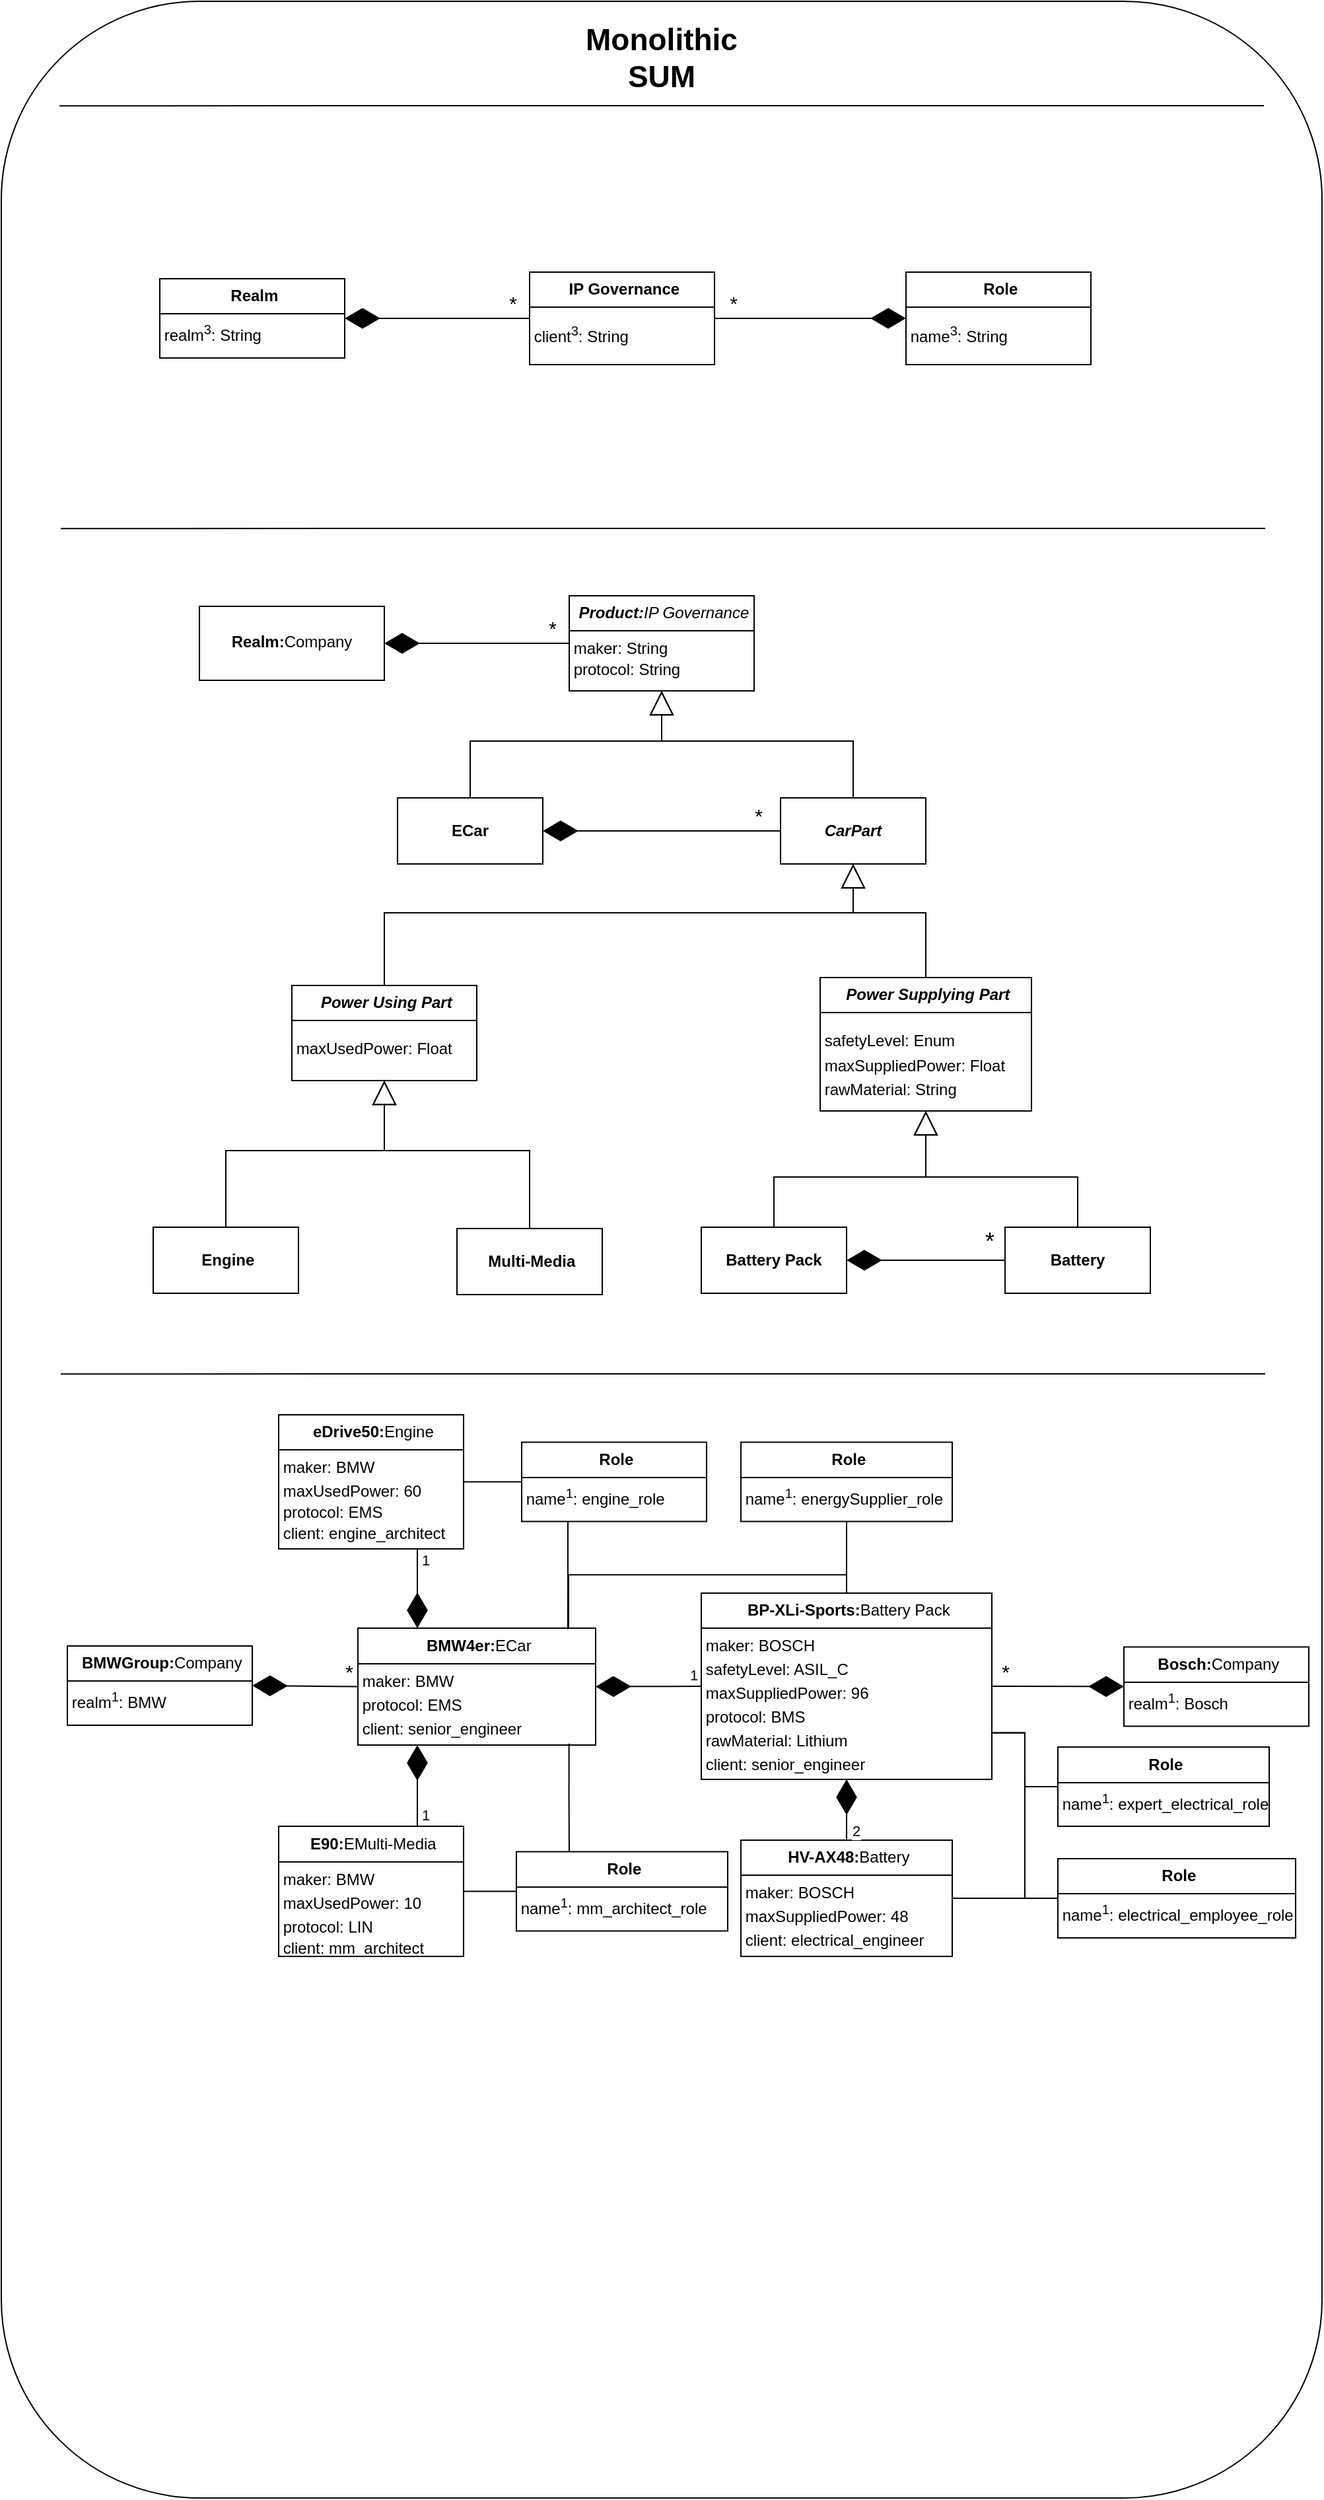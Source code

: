 <mxfile version="24.7.17">
  <diagram name="Page-1" id="zgbJtdMpGCTRFBwRbic5">
    <mxGraphModel dx="-4520" dy="-1443" grid="1" gridSize="10" guides="1" tooltips="1" connect="1" arrows="1" fold="1" page="1" pageScale="1" pageWidth="850" pageHeight="1100" math="0" shadow="0">
      <root>
        <mxCell id="0" />
        <mxCell id="1" parent="0" />
        <mxCell id="pK2yrHicKk5-gGtidhXw-1" value="" style="rounded=1;whiteSpace=wrap;html=1;arcSize=15;" vertex="1" parent="1">
          <mxGeometry x="6400" y="3280" width="1000" height="1890" as="geometry" />
        </mxCell>
        <mxCell id="pK2yrHicKk5-gGtidhXw-2" value="&lt;b&gt;&lt;i&gt;CarPart&lt;/i&gt;&lt;/b&gt;" style="html=1;whiteSpace=wrap;" vertex="1" parent="1">
          <mxGeometry x="6990" y="3883" width="110" height="50" as="geometry" />
        </mxCell>
        <mxCell id="pK2yrHicKk5-gGtidhXw-3" value="" style="endArrow=none;html=1;rounded=0;entryX=0.79;entryY=0.846;entryDx=0;entryDy=0;entryPerimeter=0;exitX=0.04;exitY=0.846;exitDx=0;exitDy=0;exitPerimeter=0;" edge="1" parent="1">
          <mxGeometry width="50" height="50" relative="1" as="geometry">
            <mxPoint x="6444" y="3359.08" as="sourcePoint" />
            <mxPoint x="7356" y="3359" as="targetPoint" />
          </mxGeometry>
        </mxCell>
        <mxCell id="pK2yrHicKk5-gGtidhXw-4" value="&lt;b&gt;ECar&lt;/b&gt;" style="html=1;whiteSpace=wrap;" vertex="1" parent="1">
          <mxGeometry x="6700" y="3883" width="110" height="50" as="geometry" />
        </mxCell>
        <mxCell id="pK2yrHicKk5-gGtidhXw-5" value="&lt;p style=&quot;margin:0px;margin-top:4px;text-align:center;&quot;&gt;&lt;/p&gt;&lt;div style=&quot;height:2px;&quot;&gt;&lt;/div&gt;&lt;div style=&quot;text-align: center;&quot;&gt;&lt;span style=&quot;background-color: initial;&quot;&gt;&lt;b&gt;&amp;nbsp;&lt;/b&gt;&lt;i style=&quot;&quot;&gt;&lt;b&gt;Product:&lt;/b&gt;IP Governance&lt;/i&gt;&lt;/span&gt;&lt;/div&gt;&lt;hr size=&quot;1&quot; style=&quot;border-style:solid;&quot;&gt;&lt;div style=&quot;height:2px;&quot;&gt;&lt;div style=&quot;height: 2px;&quot;&gt;&amp;nbsp;maker: String&lt;/div&gt;&lt;div style=&quot;height: 2px;&quot;&gt;&lt;br&gt;&lt;/div&gt;&lt;div style=&quot;height: 2px;&quot;&gt;&lt;br&gt;&lt;/div&gt;&lt;div style=&quot;height: 2px;&quot;&gt;&lt;br&gt;&lt;/div&gt;&lt;div style=&quot;height: 2px;&quot;&gt;&lt;br&gt;&lt;/div&gt;&lt;div style=&quot;height: 2px;&quot;&gt;&amp;nbsp;&lt;/div&gt;&lt;div style=&quot;height: 2px;&quot;&gt;&lt;br&gt;&lt;/div&gt;&lt;div style=&quot;height: 2px;&quot;&gt;&lt;br&gt;&lt;/div&gt;&lt;div style=&quot;height: 2px;&quot;&gt;&amp;nbsp;protocol: String&lt;br&gt;&lt;/div&gt;&lt;div style=&quot;height: 2px;&quot;&gt;&lt;br&gt;&lt;/div&gt;&lt;div style=&quot;height: 2px;&quot;&gt;&lt;br&gt;&lt;/div&gt;&lt;div style=&quot;height: 2px;&quot;&gt;&lt;br&gt;&lt;/div&gt;&lt;div style=&quot;height: 2px;&quot;&gt;&lt;br&gt;&lt;/div&gt;&lt;div style=&quot;height: 2px;&quot;&gt;&lt;br&gt;&lt;/div&gt;&lt;div style=&quot;height: 2px;&quot;&gt;&lt;br&gt;&lt;/div&gt;&lt;div style=&quot;height: 2px;&quot;&gt;&lt;br&gt;&lt;/div&gt;&lt;/div&gt;" style="verticalAlign=top;align=left;overflow=fill;html=1;whiteSpace=wrap;" vertex="1" parent="1">
          <mxGeometry x="6830" y="3730" width="140" height="72" as="geometry" />
        </mxCell>
        <mxCell id="pK2yrHicKk5-gGtidhXw-6" value="" style="endArrow=block;endSize=16;endFill=0;html=1;rounded=0;entryX=0.5;entryY=1;entryDx=0;entryDy=0;exitX=0.5;exitY=0;exitDx=0;exitDy=0;" edge="1" parent="1" source="pK2yrHicKk5-gGtidhXw-4" target="pK2yrHicKk5-gGtidhXw-5">
          <mxGeometry width="160" relative="1" as="geometry">
            <mxPoint x="6700" y="3934.17" as="sourcePoint" />
            <mxPoint x="6860" y="3934.17" as="targetPoint" />
            <Array as="points">
              <mxPoint x="6755" y="3840" />
              <mxPoint x="6900" y="3840" />
            </Array>
          </mxGeometry>
        </mxCell>
        <mxCell id="pK2yrHicKk5-gGtidhXw-7" value="" style="endArrow=block;endSize=16;endFill=0;html=1;rounded=0;exitX=0.5;exitY=0;exitDx=0;exitDy=0;entryX=0.5;entryY=1;entryDx=0;entryDy=0;" edge="1" parent="1" source="pK2yrHicKk5-gGtidhXw-2" target="pK2yrHicKk5-gGtidhXw-5">
          <mxGeometry width="160" relative="1" as="geometry">
            <mxPoint x="6880" y="4054" as="sourcePoint" />
            <mxPoint x="7080" y="3921.83" as="targetPoint" />
            <Array as="points">
              <mxPoint x="7045" y="3840" />
              <mxPoint x="6900" y="3840" />
            </Array>
          </mxGeometry>
        </mxCell>
        <mxCell id="pK2yrHicKk5-gGtidhXw-8" value="&lt;p style=&quot;margin:0px;margin-top:4px;text-align:center;&quot;&gt;&lt;/p&gt;&lt;div style=&quot;height:2px;&quot;&gt;&lt;/div&gt;&lt;span style=&quot;font-weight: 700;&quot;&gt;&lt;div style=&quot;text-align: center;&quot;&gt;&lt;span style=&quot;background-color: initial;&quot;&gt;&lt;i&gt;&amp;nbsp;Power Using Part&lt;/i&gt;&lt;/span&gt;&lt;/div&gt;&lt;/span&gt;&lt;hr size=&quot;1&quot; style=&quot;border-style:solid;&quot;&gt;&lt;div style=&quot;height:2px;&quot;&gt;&lt;div style=&quot;height: 2px;&quot;&gt;&lt;br&gt;&lt;/div&gt;&lt;div style=&quot;height: 2px;&quot;&gt;&lt;br&gt;&lt;/div&gt;&lt;div style=&quot;height: 2px;&quot;&gt;&lt;br&gt;&lt;/div&gt;&lt;div style=&quot;height: 2px;&quot;&gt;&lt;br&gt;&lt;/div&gt;&lt;div style=&quot;height: 2px;&quot;&gt;&lt;div style=&quot;height: 2px;&quot;&gt;&lt;span style=&quot;background-color: initial;&quot;&gt;&amp;nbsp;maxUsedPower: Float&lt;/span&gt;&lt;/div&gt;&lt;/div&gt;&lt;/div&gt;" style="verticalAlign=top;align=left;overflow=fill;html=1;whiteSpace=wrap;" vertex="1" parent="1">
          <mxGeometry x="6620" y="4025" width="140" height="72" as="geometry" />
        </mxCell>
        <mxCell id="pK2yrHicKk5-gGtidhXw-9" value="&lt;p style=&quot;margin:0px;margin-top:4px;text-align:center;&quot;&gt;&lt;/p&gt;&lt;div style=&quot;height:2px;&quot;&gt;&lt;/div&gt;&lt;span style=&quot;font-weight: 700;&quot;&gt;&lt;div style=&quot;text-align: center;&quot;&gt;&lt;span style=&quot;background-color: initial;&quot;&gt;&lt;i&gt;&amp;nbsp;Power Supplying Part&lt;/i&gt;&lt;/span&gt;&lt;/div&gt;&lt;/span&gt;&lt;hr size=&quot;1&quot; style=&quot;border-style:solid;&quot;&gt;&lt;div style=&quot;height:2px;&quot;&gt;&lt;div style=&quot;height: 2px;&quot;&gt;&lt;br&gt;&lt;/div&gt;&lt;div style=&quot;height: 2px;&quot;&gt;&lt;br&gt;&lt;/div&gt;&lt;div style=&quot;height: 2px;&quot;&gt;&lt;div style=&quot;height: 2px;&quot;&gt;&amp;nbsp;&lt;/div&gt;&lt;div style=&quot;height: 2px;&quot;&gt;&lt;br&gt;&lt;/div&gt;&amp;nbsp;safetyLevel: Enum&lt;div style=&quot;height: 2px;&quot;&gt;&lt;div style=&quot;height: 2px;&quot;&gt;&lt;div style=&quot;height: 2px;&quot;&gt;&amp;nbsp;&lt;/div&gt;&lt;div style=&quot;height: 2px;&quot;&gt;&lt;br&gt;&lt;/div&gt;&amp;nbsp;maxSuppliedPower: Float&lt;/div&gt;&lt;div style=&quot;height: 2px;&quot;&gt;&lt;br&gt;&lt;/div&gt;&lt;div style=&quot;height: 2px;&quot;&gt;&lt;br&gt;&lt;/div&gt;&lt;div style=&quot;height: 2px;&quot;&gt;&lt;br&gt;&lt;/div&gt;&lt;div style=&quot;height: 2px;&quot;&gt;&lt;br&gt;&lt;/div&gt;&lt;div style=&quot;height: 2px;&quot;&gt;&lt;br&gt;&lt;/div&gt;&lt;div style=&quot;height: 2px;&quot;&gt;&lt;br&gt;&lt;/div&gt;&lt;div style=&quot;height: 2px;&quot;&gt;&lt;br&gt;&lt;/div&gt;&lt;div style=&quot;height: 2px;&quot;&gt;&lt;br&gt;&lt;/div&gt;&lt;div style=&quot;height: 2px;&quot;&gt;&lt;br&gt;&lt;/div&gt;&lt;div style=&quot;height: 2px;&quot;&gt;&lt;br&gt;&lt;/div&gt;&lt;div style=&quot;height: 2px;&quot;&gt;&amp;nbsp;rawMaterial: String&lt;/div&gt;&lt;/div&gt;&lt;/div&gt;&lt;/div&gt;" style="verticalAlign=top;align=left;overflow=fill;html=1;whiteSpace=wrap;" vertex="1" parent="1">
          <mxGeometry x="7020" y="4019" width="160" height="101" as="geometry" />
        </mxCell>
        <mxCell id="pK2yrHicKk5-gGtidhXw-10" value="" style="endArrow=block;endSize=16;endFill=0;html=1;rounded=0;entryX=0.5;entryY=1;entryDx=0;entryDy=0;exitX=0.5;exitY=0;exitDx=0;exitDy=0;" edge="1" parent="1" source="pK2yrHicKk5-gGtidhXw-8" target="pK2yrHicKk5-gGtidhXw-2">
          <mxGeometry width="160" relative="1" as="geometry">
            <mxPoint x="6450" y="3920" as="sourcePoint" />
            <mxPoint x="6610" y="3920" as="targetPoint" />
            <Array as="points">
              <mxPoint x="6690" y="3970" />
              <mxPoint x="7045" y="3970" />
            </Array>
          </mxGeometry>
        </mxCell>
        <mxCell id="pK2yrHicKk5-gGtidhXw-11" value="" style="endArrow=block;endSize=16;endFill=0;html=1;rounded=0;entryX=0.5;entryY=1;entryDx=0;entryDy=0;exitX=0.5;exitY=0;exitDx=0;exitDy=0;" edge="1" parent="1" source="pK2yrHicKk5-gGtidhXw-9" target="pK2yrHicKk5-gGtidhXw-2">
          <mxGeometry width="160" relative="1" as="geometry">
            <mxPoint x="6450" y="3920" as="sourcePoint" />
            <mxPoint x="6610" y="3920" as="targetPoint" />
            <Array as="points">
              <mxPoint x="7100" y="3970" />
              <mxPoint x="7045" y="3970" />
            </Array>
          </mxGeometry>
        </mxCell>
        <mxCell id="pK2yrHicKk5-gGtidhXw-12" value="" style="endArrow=diamondThin;endFill=1;endSize=24;html=1;rounded=0;entryX=1;entryY=0.5;entryDx=0;entryDy=0;exitX=0;exitY=0.5;exitDx=0;exitDy=0;" edge="1" parent="1" source="pK2yrHicKk5-gGtidhXw-2" target="pK2yrHicKk5-gGtidhXw-4">
          <mxGeometry width="160" relative="1" as="geometry">
            <mxPoint x="6450" y="3920" as="sourcePoint" />
            <mxPoint x="6610" y="3920" as="targetPoint" />
          </mxGeometry>
        </mxCell>
        <mxCell id="pK2yrHicKk5-gGtidhXw-13" value="&lt;font style=&quot;font-size: 15px;&quot;&gt;*&lt;/font&gt;" style="edgeLabel;html=1;align=center;verticalAlign=middle;resizable=0;points=[];" connectable="0" vertex="1" parent="pK2yrHicKk5-gGtidhXw-12">
          <mxGeometry x="-0.807" relative="1" as="geometry">
            <mxPoint y="-12" as="offset" />
          </mxGeometry>
        </mxCell>
        <mxCell id="pK2yrHicKk5-gGtidhXw-14" value="" style="endArrow=diamondThin;endFill=1;endSize=24;html=1;rounded=0;entryX=1;entryY=0.5;entryDx=0;entryDy=0;exitX=0;exitY=0.5;exitDx=0;exitDy=0;" edge="1" parent="1" source="pK2yrHicKk5-gGtidhXw-21" target="pK2yrHicKk5-gGtidhXw-22">
          <mxGeometry width="160" relative="1" as="geometry">
            <mxPoint x="7230" y="4234" as="sourcePoint" />
            <mxPoint x="7130" y="4234" as="targetPoint" />
          </mxGeometry>
        </mxCell>
        <mxCell id="pK2yrHicKk5-gGtidhXw-15" value="*" style="edgeLabel;html=1;align=center;verticalAlign=middle;resizable=0;points=[];fontSize=18;" connectable="0" vertex="1" parent="pK2yrHicKk5-gGtidhXw-14">
          <mxGeometry x="-0.795" y="1" relative="1" as="geometry">
            <mxPoint y="-15" as="offset" />
          </mxGeometry>
        </mxCell>
        <mxCell id="pK2yrHicKk5-gGtidhXw-16" value="" style="endArrow=block;endSize=16;endFill=0;html=1;rounded=0;entryX=0.5;entryY=1;entryDx=0;entryDy=0;exitX=0.5;exitY=0;exitDx=0;exitDy=0;" edge="1" parent="1" source="pK2yrHicKk5-gGtidhXw-23" target="pK2yrHicKk5-gGtidhXw-8">
          <mxGeometry width="160" relative="1" as="geometry">
            <mxPoint x="6500" y="4198" as="sourcePoint" />
            <mxPoint x="6610" y="4090" as="targetPoint" />
            <Array as="points">
              <mxPoint x="6570" y="4150" />
              <mxPoint x="6690" y="4150" />
            </Array>
          </mxGeometry>
        </mxCell>
        <mxCell id="pK2yrHicKk5-gGtidhXw-17" value="" style="endArrow=block;endSize=16;endFill=0;html=1;rounded=0;entryX=0.5;entryY=1;entryDx=0;entryDy=0;exitX=0.5;exitY=0;exitDx=0;exitDy=0;" edge="1" parent="1" source="pK2yrHicKk5-gGtidhXw-24" target="pK2yrHicKk5-gGtidhXw-8">
          <mxGeometry width="160" relative="1" as="geometry">
            <mxPoint x="6860" y="4198" as="sourcePoint" />
            <mxPoint x="6610" y="4090" as="targetPoint" />
            <Array as="points">
              <mxPoint x="6800" y="4150" />
              <mxPoint x="6690" y="4150" />
            </Array>
          </mxGeometry>
        </mxCell>
        <mxCell id="pK2yrHicKk5-gGtidhXw-18" value="" style="endArrow=block;endSize=16;endFill=0;html=1;rounded=0;entryX=0.5;entryY=1;entryDx=0;entryDy=0;exitX=0.5;exitY=0;exitDx=0;exitDy=0;" edge="1" parent="1" source="pK2yrHicKk5-gGtidhXw-22" target="pK2yrHicKk5-gGtidhXw-9">
          <mxGeometry width="160" relative="1" as="geometry">
            <mxPoint x="7060" y="4198" as="sourcePoint" />
            <mxPoint x="6610" y="4090" as="targetPoint" />
            <Array as="points">
              <mxPoint x="6985" y="4170" />
              <mxPoint x="7100" y="4170" />
            </Array>
          </mxGeometry>
        </mxCell>
        <mxCell id="pK2yrHicKk5-gGtidhXw-19" value="" style="endArrow=block;endSize=16;endFill=0;html=1;rounded=0;entryX=0.5;entryY=1;entryDx=0;entryDy=0;exitX=0.5;exitY=0;exitDx=0;exitDy=0;" edge="1" parent="1" source="pK2yrHicKk5-gGtidhXw-21" target="pK2yrHicKk5-gGtidhXw-9">
          <mxGeometry width="160" relative="1" as="geometry">
            <mxPoint x="7300" y="4198" as="sourcePoint" />
            <mxPoint x="6610" y="4090" as="targetPoint" />
            <Array as="points">
              <mxPoint x="7215" y="4170" />
              <mxPoint x="7100" y="4170" />
            </Array>
          </mxGeometry>
        </mxCell>
        <mxCell id="pK2yrHicKk5-gGtidhXw-20" value="" style="endArrow=none;html=1;rounded=0;entryX=0.79;entryY=0.846;entryDx=0;entryDy=0;entryPerimeter=0;exitX=0.04;exitY=0.846;exitDx=0;exitDy=0;exitPerimeter=0;" edge="1" parent="1">
          <mxGeometry width="50" height="50" relative="1" as="geometry">
            <mxPoint x="6445" y="4319.08" as="sourcePoint" />
            <mxPoint x="7357" y="4319" as="targetPoint" />
          </mxGeometry>
        </mxCell>
        <mxCell id="pK2yrHicKk5-gGtidhXw-21" value="&lt;span style=&quot;font-weight: 700; background-color: initial;&quot;&gt;Battery&lt;/span&gt;" style="html=1;whiteSpace=wrap;" vertex="1" parent="1">
          <mxGeometry x="7160" y="4208" width="110" height="50" as="geometry" />
        </mxCell>
        <mxCell id="pK2yrHicKk5-gGtidhXw-22" value="&lt;span style=&quot;font-weight: 700; background-color: initial;&quot;&gt;Battery Pack&lt;/span&gt;" style="html=1;whiteSpace=wrap;" vertex="1" parent="1">
          <mxGeometry x="6930" y="4208" width="110" height="50" as="geometry" />
        </mxCell>
        <mxCell id="pK2yrHicKk5-gGtidhXw-23" value="&lt;span style=&quot;font-weight: 700; background-color: initial;&quot;&gt;&amp;nbsp;Engine&lt;/span&gt;" style="html=1;whiteSpace=wrap;" vertex="1" parent="1">
          <mxGeometry x="6515" y="4208" width="110" height="50" as="geometry" />
        </mxCell>
        <mxCell id="pK2yrHicKk5-gGtidhXw-24" value="&lt;span style=&quot;font-weight: 700; background-color: initial;&quot;&gt;&amp;nbsp;Multi-Media&lt;/span&gt;" style="html=1;whiteSpace=wrap;" vertex="1" parent="1">
          <mxGeometry x="6745" y="4209" width="110" height="50" as="geometry" />
        </mxCell>
        <mxCell id="pK2yrHicKk5-gGtidhXw-25" value="Monolithic SUM" style="text;html=1;align=center;verticalAlign=middle;whiteSpace=wrap;rounded=0;fontStyle=1;fontSize=23;" vertex="1" parent="1">
          <mxGeometry x="6835" y="3300" width="130" height="46" as="geometry" />
        </mxCell>
        <mxCell id="pK2yrHicKk5-gGtidhXw-26" value="&lt;p style=&quot;margin:0px;margin-top:4px;text-align:center;&quot;&gt;&lt;/p&gt;&lt;div style=&quot;height:2px;&quot;&gt;&lt;/div&gt;&lt;div style=&quot;text-align: center;&quot;&gt;&lt;span style=&quot;font-weight: 700; background-color: initial;&quot;&gt;&amp;nbsp;BMW4er&lt;/span&gt;&lt;span style=&quot;background-color: initial;&quot;&gt;&lt;b&gt;:&lt;/b&gt;ECar&lt;/span&gt;&lt;/div&gt;&lt;hr size=&quot;1&quot; style=&quot;border-style:solid;&quot;&gt;&lt;div style=&quot;height:2px;&quot;&gt;&lt;div style=&quot;height: 2px;&quot;&gt;&amp;nbsp;maker: BMW&lt;/div&gt;&lt;div style=&quot;height: 2px;&quot;&gt;&lt;br&gt;&lt;/div&gt;&lt;div style=&quot;height: 2px;&quot;&gt;&lt;br&gt;&lt;/div&gt;&lt;div style=&quot;height: 2px;&quot;&gt;&lt;br&gt;&lt;/div&gt;&lt;div style=&quot;height: 2px;&quot;&gt;&lt;br&gt;&lt;/div&gt;&lt;div style=&quot;height: 2px;&quot;&gt;&lt;br&gt;&lt;/div&gt;&lt;div style=&quot;height: 2px;&quot;&gt;&lt;br&gt;&lt;/div&gt;&lt;div style=&quot;height: 2px;&quot;&gt;&lt;br&gt;&lt;/div&gt;&lt;div style=&quot;height: 2px;&quot;&gt;&lt;br&gt;&lt;/div&gt;&lt;div style=&quot;height: 2px;&quot;&gt;&amp;nbsp;protocol: EMS&lt;br&gt;&lt;/div&gt;&lt;div style=&quot;height: 2px;&quot;&gt;&lt;br&gt;&lt;/div&gt;&lt;div style=&quot;height: 2px;&quot;&gt;&lt;br&gt;&lt;/div&gt;&lt;div style=&quot;height: 2px;&quot;&gt;&lt;br&gt;&lt;/div&gt;&lt;div style=&quot;height: 2px;&quot;&gt;&lt;br&gt;&lt;/div&gt;&lt;div style=&quot;height: 2px;&quot;&gt;&lt;br&gt;&lt;/div&gt;&lt;div style=&quot;height: 2px;&quot;&gt;&lt;br&gt;&lt;/div&gt;&lt;div style=&quot;height: 2px;&quot;&gt;&lt;br&gt;&lt;/div&gt;&lt;div style=&quot;height: 2px;&quot;&gt;&lt;br&gt;&lt;/div&gt;&lt;div style=&quot;height: 2px;&quot;&gt;&amp;nbsp;client: senior_engineer&lt;br&gt;&lt;/div&gt;&lt;div style=&quot;height: 2px;&quot;&gt;&lt;br&gt;&lt;/div&gt;&lt;div style=&quot;height: 2px;&quot;&gt;&lt;br&gt;&lt;/div&gt;&lt;div style=&quot;height: 2px;&quot;&gt;&lt;br&gt;&lt;/div&gt;&lt;div style=&quot;height: 2px;&quot;&gt;&lt;br&gt;&lt;/div&gt;&lt;div style=&quot;height: 2px;&quot;&gt;&amp;nbsp;&lt;/div&gt;&lt;/div&gt;" style="verticalAlign=top;align=left;overflow=fill;html=1;whiteSpace=wrap;" vertex="1" parent="1">
          <mxGeometry x="6670" y="4511.5" width="180" height="88.5" as="geometry" />
        </mxCell>
        <mxCell id="pK2yrHicKk5-gGtidhXw-27" value="&lt;p style=&quot;margin:0px;margin-top:4px;text-align:center;&quot;&gt;&lt;/p&gt;&lt;div style=&quot;height:2px;&quot;&gt;&lt;/div&gt;&lt;div style=&quot;text-align: center;&quot;&gt;&lt;span style=&quot;font-weight: 700; background-color: initial;&quot;&gt;&amp;nbsp;&lt;/span&gt;&lt;span style=&quot;background-color: initial; text-align: left;&quot;&gt;&lt;b&gt;eDrive50&lt;/b&gt;&lt;/span&gt;&lt;span style=&quot;background-color: initial;&quot;&gt;&lt;b&gt;:&lt;/b&gt;Engine&lt;/span&gt;&lt;/div&gt;&lt;hr size=&quot;1&quot; style=&quot;border-style:solid;&quot;&gt;&lt;div style=&quot;height:2px;&quot;&gt;&lt;div style=&quot;height: 2px;&quot;&gt;&amp;nbsp;&lt;span style=&quot;background-color: initial;&quot;&gt;maker: BMW&lt;/span&gt;&lt;/div&gt;&lt;div style=&quot;height: 2px;&quot;&gt;&lt;br&gt;&lt;/div&gt;&lt;div style=&quot;height: 2px;&quot;&gt;&lt;br&gt;&lt;/div&gt;&lt;div style=&quot;height: 2px;&quot;&gt;&lt;br&gt;&lt;/div&gt;&lt;div style=&quot;height: 2px;&quot;&gt;&lt;br&gt;&lt;/div&gt;&lt;div style=&quot;height: 2px;&quot;&gt;&lt;br&gt;&lt;/div&gt;&lt;div style=&quot;height: 2px;&quot;&gt;&lt;br&gt;&lt;/div&gt;&lt;div style=&quot;height: 2px;&quot;&gt;&lt;br&gt;&lt;/div&gt;&lt;div style=&quot;height: 2px;&quot;&gt;&lt;br&gt;&lt;/div&gt;&lt;div style=&quot;height: 2px;&quot;&gt;&lt;div style=&quot;height: 2px;&quot;&gt;&lt;span style=&quot;background-color: initial;&quot;&gt;&amp;nbsp;maxUsedPower: 60&lt;/span&gt;&lt;/div&gt;&lt;div style=&quot;height: 2px;&quot;&gt;&lt;span style=&quot;background-color: initial;&quot;&gt;&lt;br&gt;&lt;/span&gt;&lt;/div&gt;&lt;div style=&quot;height: 2px;&quot;&gt;&lt;span style=&quot;background-color: initial;&quot;&gt;&lt;br&gt;&lt;/span&gt;&lt;/div&gt;&lt;div style=&quot;height: 2px;&quot;&gt;&lt;span style=&quot;background-color: initial;&quot;&gt;&lt;br&gt;&lt;/span&gt;&lt;/div&gt;&lt;div style=&quot;height: 2px;&quot;&gt;&lt;span style=&quot;background-color: initial;&quot;&gt;&lt;br&gt;&lt;/span&gt;&lt;/div&gt;&lt;div style=&quot;height: 2px;&quot;&gt;&lt;span style=&quot;background-color: initial;&quot;&gt;&lt;br&gt;&lt;/span&gt;&lt;/div&gt;&lt;div style=&quot;height: 2px;&quot;&gt;&lt;span style=&quot;background-color: initial;&quot;&gt;&lt;br&gt;&lt;/span&gt;&lt;/div&gt;&lt;div style=&quot;height: 2px;&quot;&gt;&lt;span style=&quot;background-color: initial;&quot;&gt;&lt;br&gt;&lt;/span&gt;&lt;/div&gt;&lt;div style=&quot;height: 2px;&quot;&gt;&lt;span style=&quot;background-color: initial;&quot;&gt;&amp;nbsp;protocol:&amp;nbsp;&lt;/span&gt;&lt;span style=&quot;background-color: initial;&quot;&gt;EMS&lt;/span&gt;&lt;/div&gt;&lt;div style=&quot;height: 2px;&quot;&gt;&lt;span style=&quot;background-color: initial;&quot;&gt;&lt;br&gt;&lt;/span&gt;&lt;/div&gt;&lt;div style=&quot;height: 2px;&quot;&gt;&lt;span style=&quot;background-color: initial;&quot;&gt;&lt;br&gt;&lt;/span&gt;&lt;/div&gt;&lt;div style=&quot;height: 2px;&quot;&gt;&lt;br&gt;&lt;/div&gt;&lt;div style=&quot;height: 2px;&quot;&gt;&lt;br&gt;&lt;/div&gt;&lt;div style=&quot;height: 2px;&quot;&gt;&lt;br&gt;&lt;/div&gt;&lt;div style=&quot;height: 2px;&quot;&gt;&lt;br&gt;&lt;/div&gt;&lt;div style=&quot;height: 2px;&quot;&gt;&lt;br&gt;&lt;/div&gt;&lt;div style=&quot;height: 2px;&quot;&gt;&amp;nbsp;client: engine_architect&lt;br&gt;&lt;/div&gt;&lt;/div&gt;&lt;/div&gt;" style="verticalAlign=top;align=left;overflow=fill;html=1;whiteSpace=wrap;" vertex="1" parent="1">
          <mxGeometry x="6610" y="4350" width="140" height="101.5" as="geometry" />
        </mxCell>
        <mxCell id="pK2yrHicKk5-gGtidhXw-28" value="&lt;p style=&quot;margin:0px;margin-top:4px;text-align:center;&quot;&gt;&lt;/p&gt;&lt;div style=&quot;height:2px;&quot;&gt;&lt;/div&gt;&lt;div style=&quot;text-align: center;&quot;&gt;&lt;span style=&quot;font-weight: 700; background-color: initial;&quot;&gt;&amp;nbsp;&lt;/span&gt;&lt;span style=&quot;font-weight: 700;&quot;&gt;E90&lt;/span&gt;&lt;span style=&quot;background-color: initial;&quot;&gt;&lt;b&gt;:&lt;/b&gt;EMulti-Media&lt;/span&gt;&lt;/div&gt;&lt;hr size=&quot;1&quot; style=&quot;border-style:solid;&quot;&gt;&lt;div style=&quot;height:2px;&quot;&gt;&lt;div style=&quot;height: 2px;&quot;&gt;&amp;nbsp;&lt;span style=&quot;background-color: initial;&quot;&gt;maker: BMW&lt;/span&gt;&lt;/div&gt;&lt;div style=&quot;height: 2px;&quot;&gt;&lt;br&gt;&lt;/div&gt;&lt;div style=&quot;height: 2px;&quot;&gt;&lt;br&gt;&lt;/div&gt;&lt;div style=&quot;height: 2px;&quot;&gt;&lt;br&gt;&lt;/div&gt;&lt;div style=&quot;height: 2px;&quot;&gt;&lt;br&gt;&lt;/div&gt;&lt;div style=&quot;height: 2px;&quot;&gt;&lt;br&gt;&lt;/div&gt;&lt;div style=&quot;height: 2px;&quot;&gt;&lt;br&gt;&lt;/div&gt;&lt;div style=&quot;height: 2px;&quot;&gt;&lt;br&gt;&lt;/div&gt;&lt;div style=&quot;height: 2px;&quot;&gt;&lt;br&gt;&lt;/div&gt;&lt;div style=&quot;height: 2px;&quot;&gt;&lt;div style=&quot;height: 2px;&quot;&gt;&lt;span style=&quot;background-color: initial;&quot;&gt;&amp;nbsp;maxUsedPower: 10&lt;/span&gt;&lt;/div&gt;&lt;div style=&quot;height: 2px;&quot;&gt;&lt;span style=&quot;background-color: initial;&quot;&gt;&lt;br&gt;&lt;/span&gt;&lt;/div&gt;&lt;div style=&quot;height: 2px;&quot;&gt;&lt;span style=&quot;background-color: initial;&quot;&gt;&lt;br&gt;&lt;/span&gt;&lt;/div&gt;&lt;div style=&quot;height: 2px;&quot;&gt;&lt;span style=&quot;background-color: initial;&quot;&gt;&lt;br&gt;&lt;/span&gt;&lt;/div&gt;&lt;div style=&quot;height: 2px;&quot;&gt;&lt;span style=&quot;background-color: initial;&quot;&gt;&lt;br&gt;&lt;/span&gt;&lt;/div&gt;&lt;div style=&quot;height: 2px;&quot;&gt;&lt;span style=&quot;background-color: initial;&quot;&gt;&lt;br&gt;&lt;/span&gt;&lt;/div&gt;&lt;div style=&quot;height: 2px;&quot;&gt;&lt;span style=&quot;background-color: initial;&quot;&gt;&lt;br&gt;&lt;/span&gt;&lt;/div&gt;&lt;div style=&quot;height: 2px;&quot;&gt;&lt;span style=&quot;background-color: initial;&quot;&gt;&lt;br&gt;&lt;/span&gt;&lt;/div&gt;&lt;div style=&quot;height: 2px;&quot;&gt;&lt;span style=&quot;background-color: initial;&quot;&gt;&lt;br&gt;&lt;/span&gt;&lt;/div&gt;&lt;div style=&quot;height: 2px;&quot;&gt;&lt;span style=&quot;background-color: initial;&quot;&gt;&amp;nbsp;protocol:&amp;nbsp;&lt;/span&gt;&lt;span style=&quot;background-color: initial;&quot;&gt;LIN&lt;/span&gt;&lt;br&gt;&lt;/div&gt;&lt;div style=&quot;height: 2px;&quot;&gt;&lt;span style=&quot;background-color: initial;&quot;&gt;&lt;br&gt;&lt;/span&gt;&lt;/div&gt;&lt;div style=&quot;height: 2px;&quot;&gt;&lt;span style=&quot;background-color: initial;&quot;&gt;&lt;br&gt;&lt;/span&gt;&lt;/div&gt;&lt;div style=&quot;height: 2px;&quot;&gt;&lt;span style=&quot;background-color: initial;&quot;&gt;&lt;br&gt;&lt;/span&gt;&lt;/div&gt;&lt;div style=&quot;height: 2px;&quot;&gt;&lt;span style=&quot;background-color: initial;&quot;&gt;&lt;br&gt;&lt;/span&gt;&lt;/div&gt;&lt;div style=&quot;height: 2px;&quot;&gt;&lt;span style=&quot;background-color: initial;&quot;&gt;&lt;br&gt;&lt;/span&gt;&lt;/div&gt;&lt;div style=&quot;height: 2px;&quot;&gt;&lt;span style=&quot;background-color: initial;&quot;&gt;&lt;br&gt;&lt;/span&gt;&lt;/div&gt;&lt;div style=&quot;height: 2px;&quot;&gt;&lt;span style=&quot;background-color: initial;&quot;&gt;&lt;br&gt;&lt;/span&gt;&lt;/div&gt;&lt;div style=&quot;height: 2px;&quot;&gt;&amp;nbsp;client: mm_architect&lt;span style=&quot;background-color: initial;&quot;&gt;&lt;br&gt;&lt;/span&gt;&lt;/div&gt;&lt;/div&gt;&lt;/div&gt;" style="verticalAlign=top;align=left;overflow=fill;html=1;whiteSpace=wrap;" vertex="1" parent="1">
          <mxGeometry x="6610" y="4661.5" width="140" height="98.5" as="geometry" />
        </mxCell>
        <mxCell id="pK2yrHicKk5-gGtidhXw-29" value="" style="endArrow=diamondThin;endFill=1;endSize=24;html=1;rounded=0;entryX=0.25;entryY=0;entryDx=0;entryDy=0;exitX=0.75;exitY=1;exitDx=0;exitDy=0;" edge="1" parent="1" source="pK2yrHicKk5-gGtidhXw-27" target="pK2yrHicKk5-gGtidhXw-26">
          <mxGeometry width="160" relative="1" as="geometry">
            <mxPoint x="6590" y="4566.5" as="sourcePoint" />
            <mxPoint x="6700" y="4566.5" as="targetPoint" />
          </mxGeometry>
        </mxCell>
        <mxCell id="pK2yrHicKk5-gGtidhXw-30" value="1" style="edgeLabel;html=1;align=center;verticalAlign=middle;resizable=0;points=[];" connectable="0" vertex="1" parent="pK2yrHicKk5-gGtidhXw-29">
          <mxGeometry x="-0.733" y="1" relative="1" as="geometry">
            <mxPoint x="5" as="offset" />
          </mxGeometry>
        </mxCell>
        <mxCell id="pK2yrHicKk5-gGtidhXw-31" value="" style="endArrow=diamondThin;endFill=1;endSize=24;html=1;rounded=0;entryX=0.25;entryY=1;entryDx=0;entryDy=0;exitX=0.75;exitY=0;exitDx=0;exitDy=0;" edge="1" parent="1" source="pK2yrHicKk5-gGtidhXw-28" target="pK2yrHicKk5-gGtidhXw-26">
          <mxGeometry width="160" relative="1" as="geometry">
            <mxPoint x="6770" y="4440.5" as="sourcePoint" />
            <mxPoint x="6770" y="4530.5" as="targetPoint" />
          </mxGeometry>
        </mxCell>
        <mxCell id="pK2yrHicKk5-gGtidhXw-32" value="1" style="edgeLabel;html=1;align=center;verticalAlign=middle;resizable=0;points=[];" connectable="0" vertex="1" parent="pK2yrHicKk5-gGtidhXw-31">
          <mxGeometry x="-0.73" y="2" relative="1" as="geometry">
            <mxPoint x="8" as="offset" />
          </mxGeometry>
        </mxCell>
        <mxCell id="pK2yrHicKk5-gGtidhXw-33" value="" style="endArrow=diamondThin;endFill=1;endSize=24;html=1;rounded=0;entryX=1;entryY=0.5;entryDx=0;entryDy=0;exitX=0;exitY=0.5;exitDx=0;exitDy=0;" edge="1" parent="1" source="pK2yrHicKk5-gGtidhXw-37" target="pK2yrHicKk5-gGtidhXw-26">
          <mxGeometry width="160" relative="1" as="geometry">
            <mxPoint x="6885" y="4556.25" as="sourcePoint" />
            <mxPoint x="6700" y="4602.5" as="targetPoint" />
          </mxGeometry>
        </mxCell>
        <mxCell id="pK2yrHicKk5-gGtidhXw-34" value="1" style="edgeLabel;html=1;align=center;verticalAlign=middle;resizable=0;points=[];" connectable="0" vertex="1" parent="pK2yrHicKk5-gGtidhXw-33">
          <mxGeometry x="-0.845" y="-1" relative="1" as="geometry">
            <mxPoint y="-8" as="offset" />
          </mxGeometry>
        </mxCell>
        <mxCell id="pK2yrHicKk5-gGtidhXw-35" value="" style="edgeStyle=orthogonalEdgeStyle;rounded=0;orthogonalLoop=1;jettySize=auto;html=1;" edge="1" parent="1" source="pK2yrHicKk5-gGtidhXw-36" target="pK2yrHicKk5-gGtidhXw-37">
          <mxGeometry relative="1" as="geometry" />
        </mxCell>
        <mxCell id="pK2yrHicKk5-gGtidhXw-36" value="&lt;p style=&quot;margin:0px;margin-top:4px;text-align:center;&quot;&gt;&lt;/p&gt;&lt;div style=&quot;height:2px;&quot;&gt;&lt;/div&gt;&lt;div style=&quot;text-align: center;&quot;&gt;&lt;span style=&quot;font-weight: 700; background-color: initial;&quot;&gt;&amp;nbsp;&lt;/span&gt;&lt;span style=&quot;font-weight: 700;&quot;&gt;HV-AX48&lt;/span&gt;&lt;span style=&quot;background-color: initial;&quot;&gt;&lt;b&gt;:&lt;/b&gt;Battery&lt;/span&gt;&lt;/div&gt;&lt;hr size=&quot;1&quot; style=&quot;border-style:solid;&quot;&gt;&lt;div style=&quot;height:2px;&quot;&gt;&lt;div style=&quot;height: 2px;&quot;&gt;&amp;nbsp;&lt;span style=&quot;background-color: initial;&quot;&gt;maker: BOSCH&lt;/span&gt;&lt;/div&gt;&lt;div style=&quot;height: 2px;&quot;&gt;&lt;br&gt;&lt;/div&gt;&lt;div style=&quot;height: 2px;&quot;&gt;&lt;br&gt;&lt;/div&gt;&lt;div style=&quot;height: 2px;&quot;&gt;&lt;br&gt;&lt;/div&gt;&lt;div style=&quot;height: 2px;&quot;&gt;&lt;br&gt;&lt;/div&gt;&lt;div style=&quot;height: 2px;&quot;&gt;&lt;br&gt;&lt;/div&gt;&lt;div style=&quot;height: 2px;&quot;&gt;&lt;br&gt;&lt;/div&gt;&lt;div style=&quot;height: 2px;&quot;&gt;&lt;br&gt;&lt;/div&gt;&lt;div style=&quot;height: 2px;&quot;&gt;&lt;br&gt;&lt;/div&gt;&lt;div style=&quot;height: 2px;&quot;&gt;&lt;div style=&quot;height: 2px;&quot;&gt;&lt;span style=&quot;background-color: initial;&quot;&gt;&amp;nbsp;maxSuppliedPower: 48&lt;/span&gt;&lt;/div&gt;&lt;div style=&quot;height: 2px;&quot;&gt;&lt;span style=&quot;background-color: initial;&quot;&gt;&lt;br&gt;&lt;/span&gt;&lt;/div&gt;&lt;div style=&quot;height: 2px;&quot;&gt;&lt;span style=&quot;background-color: initial;&quot;&gt;&lt;br&gt;&lt;/span&gt;&lt;/div&gt;&lt;div style=&quot;height: 2px;&quot;&gt;&lt;span style=&quot;background-color: initial;&quot;&gt;&lt;br&gt;&lt;/span&gt;&lt;/div&gt;&lt;div style=&quot;height: 2px;&quot;&gt;&lt;span style=&quot;background-color: initial;&quot;&gt;&lt;br&gt;&lt;/span&gt;&lt;/div&gt;&lt;div style=&quot;height: 2px;&quot;&gt;&lt;span style=&quot;background-color: initial;&quot;&gt;&lt;br&gt;&lt;/span&gt;&lt;/div&gt;&lt;div style=&quot;height: 2px;&quot;&gt;&lt;span style=&quot;background-color: initial;&quot;&gt;&lt;br&gt;&lt;/span&gt;&lt;/div&gt;&lt;div style=&quot;height: 2px;&quot;&gt;&lt;span style=&quot;background-color: initial;&quot;&gt;&lt;br&gt;&lt;/span&gt;&lt;/div&gt;&lt;div style=&quot;height: 2px;&quot;&gt;&lt;span style=&quot;background-color: initial;&quot;&gt;&lt;br&gt;&lt;/span&gt;&lt;/div&gt;&lt;div style=&quot;height: 2px;&quot;&gt;&lt;div style=&quot;height: 2px;&quot;&gt;&amp;nbsp;client: electrical_engineer&lt;br&gt;&lt;/div&gt;&lt;div style=&quot;height: 2px;&quot;&gt;&lt;br&gt;&lt;/div&gt;&lt;/div&gt;&lt;/div&gt;&lt;/div&gt;" style="verticalAlign=top;align=left;overflow=fill;html=1;whiteSpace=wrap;" vertex="1" parent="1">
          <mxGeometry x="6960" y="4672" width="160" height="88" as="geometry" />
        </mxCell>
        <mxCell id="pK2yrHicKk5-gGtidhXw-37" value="&lt;p style=&quot;margin:0px;margin-top:4px;text-align:center;&quot;&gt;&lt;/p&gt;&lt;div style=&quot;height:2px;&quot;&gt;&lt;/div&gt;&lt;div style=&quot;text-align: center;&quot;&gt;&lt;span style=&quot;font-weight: 700; background-color: initial;&quot;&gt;&amp;nbsp;&lt;/span&gt;&lt;span style=&quot;font-weight: 700;&quot;&gt;BP-XLi-Sports&lt;/span&gt;&lt;span style=&quot;background-color: initial;&quot;&gt;&lt;b&gt;:&lt;/b&gt;Battery Pack&lt;/span&gt;&lt;/div&gt;&lt;hr size=&quot;1&quot; style=&quot;border-style:solid;&quot;&gt;&lt;div style=&quot;height:2px;&quot;&gt;&lt;div style=&quot;height: 2px;&quot;&gt;&amp;nbsp;maker: BOSCH&lt;/div&gt;&lt;div style=&quot;height: 2px;&quot;&gt;&lt;br&gt;&lt;/div&gt;&lt;div style=&quot;height: 2px;&quot;&gt;&lt;br&gt;&lt;/div&gt;&lt;div style=&quot;height: 2px;&quot;&gt;&lt;br&gt;&lt;/div&gt;&lt;div style=&quot;height: 2px;&quot;&gt;&lt;br&gt;&lt;/div&gt;&lt;div style=&quot;height: 2px;&quot;&gt;&lt;br&gt;&lt;/div&gt;&lt;div style=&quot;height: 2px;&quot;&gt;&lt;br&gt;&lt;/div&gt;&lt;div style=&quot;height: 2px;&quot;&gt;&lt;br&gt;&lt;/div&gt;&lt;div style=&quot;height: 2px;&quot;&gt;&lt;br&gt;&lt;/div&gt;&lt;div style=&quot;height: 2px;&quot;&gt;&amp;nbsp;safetyLevel: ASIL_C&lt;br&gt;&lt;/div&gt;&lt;div style=&quot;height: 2px;&quot;&gt;&lt;br&gt;&lt;/div&gt;&lt;div style=&quot;height: 2px;&quot;&gt;&lt;br&gt;&lt;/div&gt;&lt;div style=&quot;height: 2px;&quot;&gt;&lt;br&gt;&lt;/div&gt;&lt;div style=&quot;height: 2px;&quot;&gt;&lt;br&gt;&lt;/div&gt;&lt;div style=&quot;height: 2px;&quot;&gt;&lt;br&gt;&lt;/div&gt;&lt;div style=&quot;height: 2px;&quot;&gt;&lt;br&gt;&lt;/div&gt;&lt;div style=&quot;height: 2px;&quot;&gt;&lt;br&gt;&lt;/div&gt;&lt;div style=&quot;height: 2px;&quot;&gt;&lt;br&gt;&lt;/div&gt;&lt;div style=&quot;height: 2px;&quot;&gt;&amp;nbsp;maxSuppliedPower: 96&lt;br&gt;&lt;/div&gt;&lt;div style=&quot;height: 2px;&quot;&gt;&lt;br&gt;&lt;/div&gt;&lt;div style=&quot;height: 2px;&quot;&gt;&lt;br&gt;&lt;/div&gt;&lt;div style=&quot;height: 2px;&quot;&gt;&lt;br&gt;&lt;/div&gt;&lt;div style=&quot;height: 2px;&quot;&gt;&lt;br&gt;&lt;/div&gt;&lt;div style=&quot;height: 2px;&quot;&gt;&lt;br&gt;&lt;/div&gt;&lt;div style=&quot;height: 2px;&quot;&gt;&lt;br&gt;&lt;/div&gt;&lt;div style=&quot;height: 2px;&quot;&gt;&lt;br&gt;&lt;/div&gt;&lt;div style=&quot;height: 2px;&quot;&gt;&lt;br&gt;&lt;/div&gt;&lt;div style=&quot;height: 2px;&quot;&gt;&lt;span style=&quot;background-color: initial;&quot;&gt;&amp;nbsp;protocol:&amp;nbsp;&lt;/span&gt;&lt;span style=&quot;background-color: initial;&quot;&gt;BMS&lt;/span&gt;&lt;br&gt;&lt;/div&gt;&lt;div style=&quot;height: 2px;&quot;&gt;&lt;span style=&quot;background-color: initial;&quot;&gt;&lt;br&gt;&lt;/span&gt;&lt;/div&gt;&lt;div style=&quot;height: 2px;&quot;&gt;&lt;span style=&quot;background-color: initial;&quot;&gt;&lt;br&gt;&lt;/span&gt;&lt;/div&gt;&lt;div style=&quot;height: 2px;&quot;&gt;&lt;span style=&quot;background-color: initial;&quot;&gt;&lt;br&gt;&lt;/span&gt;&lt;/div&gt;&lt;div style=&quot;height: 2px;&quot;&gt;&lt;span style=&quot;background-color: initial;&quot;&gt;&lt;br&gt;&lt;/span&gt;&lt;/div&gt;&lt;div style=&quot;height: 2px;&quot;&gt;&lt;span style=&quot;background-color: initial;&quot;&gt;&lt;br&gt;&lt;/span&gt;&lt;/div&gt;&lt;div style=&quot;height: 2px;&quot;&gt;&lt;span style=&quot;background-color: initial;&quot;&gt;&lt;br&gt;&lt;/span&gt;&lt;/div&gt;&lt;div style=&quot;height: 2px;&quot;&gt;&lt;span style=&quot;background-color: initial;&quot;&gt;&lt;br&gt;&lt;/span&gt;&lt;/div&gt;&lt;div style=&quot;height: 2px;&quot;&gt;&lt;span style=&quot;background-color: initial;&quot;&gt;&lt;br&gt;&lt;/span&gt;&lt;/div&gt;&lt;div style=&quot;height: 2px;&quot;&gt;&amp;nbsp;&lt;span style=&quot;background-color: initial;&quot;&gt;rawMaterial:&amp;nbsp;&lt;/span&gt;&lt;span style=&quot;background-color: initial;&quot;&gt;Lithium&lt;/span&gt;&lt;/div&gt;&lt;div style=&quot;height: 2px;&quot;&gt;&lt;span style=&quot;background-color: initial;&quot;&gt;&lt;br&gt;&lt;/span&gt;&lt;/div&gt;&lt;div style=&quot;height: 2px;&quot;&gt;&lt;span style=&quot;background-color: initial;&quot;&gt;&lt;br&gt;&lt;/span&gt;&lt;/div&gt;&lt;div style=&quot;height: 2px;&quot;&gt;&lt;span style=&quot;background-color: initial;&quot;&gt;&lt;br&gt;&lt;/span&gt;&lt;/div&gt;&lt;div style=&quot;height: 2px;&quot;&gt;&lt;span style=&quot;background-color: initial;&quot;&gt;&lt;br&gt;&lt;/span&gt;&lt;/div&gt;&lt;div style=&quot;height: 2px;&quot;&gt;&lt;span style=&quot;background-color: initial;&quot;&gt;&lt;br&gt;&lt;/span&gt;&lt;/div&gt;&lt;div style=&quot;height: 2px;&quot;&gt;&lt;span style=&quot;background-color: initial;&quot;&gt;&lt;br&gt;&lt;/span&gt;&lt;/div&gt;&lt;div style=&quot;height: 2px;&quot;&gt;&lt;span style=&quot;background-color: initial;&quot;&gt;&lt;br&gt;&lt;/span&gt;&lt;/div&gt;&lt;div style=&quot;height: 2px;&quot;&gt;&lt;span style=&quot;background-color: initial;&quot;&gt;&lt;br&gt;&lt;/span&gt;&lt;/div&gt;&lt;div style=&quot;height: 2px;&quot;&gt;&lt;div style=&quot;height: 2px;&quot;&gt;&amp;nbsp;client: senior_engineer&lt;br&gt;&lt;/div&gt;&lt;div style=&quot;height: 2px;&quot;&gt;&lt;br&gt;&lt;/div&gt;&lt;/div&gt;&lt;/div&gt;" style="verticalAlign=top;align=left;overflow=fill;html=1;whiteSpace=wrap;" vertex="1" parent="1">
          <mxGeometry x="6930" y="4485" width="220" height="141" as="geometry" />
        </mxCell>
        <mxCell id="pK2yrHicKk5-gGtidhXw-38" value="" style="endArrow=diamondThin;endFill=1;endSize=24;html=1;rounded=0;entryX=0.5;entryY=1;entryDx=0;entryDy=0;exitX=0.5;exitY=0;exitDx=0;exitDy=0;" edge="1" parent="1" source="pK2yrHicKk5-gGtidhXw-36" target="pK2yrHicKk5-gGtidhXw-37">
          <mxGeometry width="160" relative="1" as="geometry">
            <mxPoint x="6719.5" y="4621" as="sourcePoint" />
            <mxPoint x="6719.5" y="4532" as="targetPoint" />
            <Array as="points" />
          </mxGeometry>
        </mxCell>
        <mxCell id="pK2yrHicKk5-gGtidhXw-39" value="2" style="edgeLabel;html=1;align=center;verticalAlign=middle;resizable=0;points=[];" connectable="0" vertex="1" parent="pK2yrHicKk5-gGtidhXw-38">
          <mxGeometry x="-0.697" y="1" relative="1" as="geometry">
            <mxPoint x="8" as="offset" />
          </mxGeometry>
        </mxCell>
        <mxCell id="pK2yrHicKk5-gGtidhXw-41" value="" style="endArrow=none;html=1;rounded=0;entryX=0.79;entryY=0.846;entryDx=0;entryDy=0;entryPerimeter=0;exitX=0.04;exitY=0.846;exitDx=0;exitDy=0;exitPerimeter=0;" edge="1" parent="1">
          <mxGeometry width="50" height="50" relative="1" as="geometry">
            <mxPoint x="6445" y="3679.08" as="sourcePoint" />
            <mxPoint x="7357" y="3679" as="targetPoint" />
          </mxGeometry>
        </mxCell>
        <mxCell id="pK2yrHicKk5-gGtidhXw-42" value="&lt;p style=&quot;margin:0px;margin-top:4px;text-align:center;&quot;&gt;&lt;/p&gt;&lt;div style=&quot;height:2px;&quot;&gt;&lt;/div&gt;&lt;span style=&quot;font-weight: 700;&quot;&gt;&lt;div style=&quot;text-align: center;&quot;&gt;&lt;span style=&quot;background-color: initial;&quot;&gt;&amp;nbsp;IP Governance&lt;/span&gt;&lt;/div&gt;&lt;/span&gt;&lt;hr size=&quot;1&quot; style=&quot;border-style:solid;&quot;&gt;&lt;div style=&quot;height:2px;&quot;&gt;&lt;div style=&quot;height: 2px;&quot;&gt;&lt;br&gt;&lt;/div&gt;&lt;div style=&quot;height: 2px;&quot;&gt;&lt;br&gt;&lt;/div&gt;&lt;div style=&quot;height: 2px;&quot;&gt;&lt;br&gt;&lt;/div&gt;&lt;div style=&quot;height: 2px;&quot;&gt;&amp;nbsp;client&lt;sup&gt;3&lt;/sup&gt;: String&lt;br&gt;&lt;/div&gt;&lt;div style=&quot;height: 2px;&quot;&gt;&lt;br&gt;&lt;/div&gt;&lt;div style=&quot;height: 2px;&quot;&gt;&lt;br&gt;&lt;/div&gt;&lt;div style=&quot;height: 2px;&quot;&gt;&lt;br&gt;&lt;/div&gt;&lt;div style=&quot;height: 2px;&quot;&gt;&lt;br&gt;&lt;/div&gt;&lt;div style=&quot;height: 2px;&quot;&gt;&lt;br&gt;&lt;/div&gt;&lt;div style=&quot;height: 2px;&quot;&gt;&lt;br&gt;&lt;/div&gt;&lt;div style=&quot;height: 2px;&quot;&gt;&lt;br&gt;&lt;/div&gt;&lt;/div&gt;" style="verticalAlign=top;align=left;overflow=fill;html=1;whiteSpace=wrap;" vertex="1" parent="1">
          <mxGeometry x="6800" y="3485" width="140" height="70" as="geometry" />
        </mxCell>
        <mxCell id="pK2yrHicKk5-gGtidhXw-44" value="&lt;p style=&quot;margin:0px;margin-top:4px;text-align:center;&quot;&gt;&lt;/p&gt;&lt;div style=&quot;height:2px;&quot;&gt;&lt;/div&gt;&lt;span style=&quot;font-weight: 700;&quot;&gt;&lt;div style=&quot;text-align: center;&quot;&gt;&lt;span style=&quot;background-color: initial;&quot;&gt;&amp;nbsp;Realm&lt;/span&gt;&lt;/div&gt;&lt;/span&gt;&lt;hr size=&quot;1&quot; style=&quot;border-style:solid;&quot;&gt;&lt;div style=&quot;height:2px;&quot;&gt;&lt;div style=&quot;height: 2px;&quot;&gt;&amp;nbsp;r&lt;span style=&quot;background-color: initial;&quot;&gt;ealm&lt;sup&gt;3&lt;/sup&gt;: String&lt;/span&gt;&lt;/div&gt;&lt;div style=&quot;height: 2px;&quot;&gt;&lt;span style=&quot;background-color: initial;&quot;&gt;&lt;br&gt;&lt;/span&gt;&lt;/div&gt;&lt;div style=&quot;height: 2px;&quot;&gt;&lt;span style=&quot;background-color: initial;&quot;&gt;&lt;br&gt;&lt;/span&gt;&lt;/div&gt;&lt;div style=&quot;height: 2px;&quot;&gt;&lt;span style=&quot;background-color: initial;&quot;&gt;&lt;br&gt;&lt;/span&gt;&lt;/div&gt;&lt;div style=&quot;height: 2px;&quot;&gt;&lt;span style=&quot;background-color: initial;&quot;&gt;&lt;br&gt;&lt;/span&gt;&lt;/div&gt;&lt;div style=&quot;height: 2px;&quot;&gt;&lt;span style=&quot;background-color: initial;&quot;&gt;&lt;br&gt;&lt;/span&gt;&lt;/div&gt;&lt;div style=&quot;height: 2px;&quot;&gt;&lt;span style=&quot;background-color: initial;&quot;&gt;&lt;br&gt;&lt;/span&gt;&lt;/div&gt;&lt;div style=&quot;height: 2px;&quot;&gt;&lt;br&gt;&lt;/div&gt;&lt;div style=&quot;height: 2px;&quot;&gt;&lt;br&gt;&lt;/div&gt;&lt;div style=&quot;height: 2px;&quot;&gt;&lt;br&gt;&lt;/div&gt;&lt;div style=&quot;height: 2px;&quot;&gt;&lt;br&gt;&lt;/div&gt;&lt;div style=&quot;height: 2px;&quot;&gt;&lt;br&gt;&lt;/div&gt;&lt;/div&gt;" style="verticalAlign=top;align=left;overflow=fill;html=1;whiteSpace=wrap;" vertex="1" parent="1">
          <mxGeometry x="6520" y="3490" width="140" height="60" as="geometry" />
        </mxCell>
        <mxCell id="pK2yrHicKk5-gGtidhXw-45" value="" style="endArrow=diamondThin;endFill=1;endSize=24;html=1;rounded=0;entryX=1;entryY=0.5;entryDx=0;entryDy=0;exitX=0;exitY=0.5;exitDx=0;exitDy=0;" edge="1" parent="1" source="pK2yrHicKk5-gGtidhXw-42" target="pK2yrHicKk5-gGtidhXw-44">
          <mxGeometry width="160" relative="1" as="geometry">
            <mxPoint x="6810" y="3530" as="sourcePoint" />
            <mxPoint x="6630" y="3530" as="targetPoint" />
          </mxGeometry>
        </mxCell>
        <mxCell id="pK2yrHicKk5-gGtidhXw-46" value="&lt;font style=&quot;font-size: 15px;&quot;&gt;*&lt;/font&gt;" style="edgeLabel;html=1;align=center;verticalAlign=middle;resizable=0;points=[];" connectable="0" vertex="1" parent="pK2yrHicKk5-gGtidhXw-45">
          <mxGeometry x="-0.807" relative="1" as="geometry">
            <mxPoint y="-12" as="offset" />
          </mxGeometry>
        </mxCell>
        <mxCell id="pK2yrHicKk5-gGtidhXw-47" value="&lt;p style=&quot;margin:0px;margin-top:4px;text-align:center;&quot;&gt;&lt;/p&gt;&lt;div style=&quot;height:2px;&quot;&gt;&lt;/div&gt;&lt;div style=&quot;text-align: center;&quot;&gt;&lt;span style=&quot;background-color: initial;&quot;&gt;&lt;b&gt;&amp;nbsp;&lt;/b&gt;&lt;/span&gt;&lt;/div&gt;&lt;div style=&quot;text-align: center;&quot;&gt;&lt;span style=&quot;background-color: initial;&quot;&gt;&lt;b&gt;Realm:&lt;/b&gt;Company&lt;/span&gt;&lt;/div&gt;&lt;div style=&quot;height:2px;&quot;&gt;&lt;div style=&quot;height: 2px;&quot;&gt;&lt;span style=&quot;background-color: initial;&quot;&gt;&lt;br&gt;&lt;/span&gt;&lt;/div&gt;&lt;div style=&quot;height: 2px;&quot;&gt;&lt;span style=&quot;background-color: initial;&quot;&gt;&lt;br&gt;&lt;/span&gt;&lt;/div&gt;&lt;div style=&quot;height: 2px;&quot;&gt;&lt;span style=&quot;background-color: initial;&quot;&gt;&lt;br&gt;&lt;/span&gt;&lt;/div&gt;&lt;div style=&quot;height: 2px;&quot;&gt;&lt;span style=&quot;background-color: initial;&quot;&gt;&lt;br&gt;&lt;/span&gt;&lt;/div&gt;&lt;div style=&quot;height: 2px;&quot;&gt;&lt;span style=&quot;background-color: initial;&quot;&gt;&lt;br&gt;&lt;/span&gt;&lt;/div&gt;&lt;div style=&quot;height: 2px;&quot;&gt;&lt;span style=&quot;background-color: initial;&quot;&gt;&lt;br&gt;&lt;/span&gt;&lt;/div&gt;&lt;div style=&quot;height: 2px;&quot;&gt;&lt;br&gt;&lt;/div&gt;&lt;div style=&quot;height: 2px;&quot;&gt;&lt;br&gt;&lt;/div&gt;&lt;div style=&quot;height: 2px;&quot;&gt;&lt;br&gt;&lt;/div&gt;&lt;div style=&quot;height: 2px;&quot;&gt;&lt;br&gt;&lt;/div&gt;&lt;div style=&quot;height: 2px;&quot;&gt;&lt;br&gt;&lt;/div&gt;&lt;/div&gt;" style="verticalAlign=middle;align=left;overflow=fill;html=1;whiteSpace=wrap;" vertex="1" parent="1">
          <mxGeometry x="6550" y="3738" width="140" height="56" as="geometry" />
        </mxCell>
        <mxCell id="pK2yrHicKk5-gGtidhXw-48" value="" style="endArrow=diamondThin;endFill=1;endSize=24;html=1;rounded=0;entryX=1;entryY=0.5;entryDx=0;entryDy=0;exitX=0;exitY=0.5;exitDx=0;exitDy=0;" edge="1" parent="1" source="pK2yrHicKk5-gGtidhXw-5" target="pK2yrHicKk5-gGtidhXw-47">
          <mxGeometry width="160" relative="1" as="geometry">
            <mxPoint x="6875" y="3780" as="sourcePoint" />
            <mxPoint x="6700" y="3780" as="targetPoint" />
          </mxGeometry>
        </mxCell>
        <mxCell id="pK2yrHicKk5-gGtidhXw-49" value="&lt;font style=&quot;font-size: 15px;&quot;&gt;*&lt;/font&gt;" style="edgeLabel;html=1;align=center;verticalAlign=middle;resizable=0;points=[];" connectable="0" vertex="1" parent="pK2yrHicKk5-gGtidhXw-48">
          <mxGeometry x="-0.807" relative="1" as="geometry">
            <mxPoint y="-12" as="offset" />
          </mxGeometry>
        </mxCell>
        <mxCell id="pK2yrHicKk5-gGtidhXw-51" value="&lt;p style=&quot;margin:0px;margin-top:4px;text-align:center;&quot;&gt;&lt;/p&gt;&lt;div style=&quot;height:2px;&quot;&gt;&lt;/div&gt;&lt;div style=&quot;text-align: center;&quot;&gt;&lt;span style=&quot;background-color: initial;&quot;&gt;&lt;b&gt;&amp;nbsp;BMWGroup:&lt;/b&gt;Company&lt;/span&gt;&lt;/div&gt;&lt;hr size=&quot;1&quot; style=&quot;border-style:solid;&quot;&gt;&lt;div style=&quot;height:2px;&quot;&gt;&lt;div style=&quot;height: 2px;&quot;&gt;&amp;nbsp;r&lt;span style=&quot;background-color: initial;&quot;&gt;ealm&lt;sup&gt;1&lt;/sup&gt;: BMW&lt;/span&gt;&lt;/div&gt;&lt;div style=&quot;height: 2px;&quot;&gt;&lt;span style=&quot;background-color: initial;&quot;&gt;&lt;br&gt;&lt;/span&gt;&lt;/div&gt;&lt;div style=&quot;height: 2px;&quot;&gt;&lt;span style=&quot;background-color: initial;&quot;&gt;&lt;br&gt;&lt;/span&gt;&lt;/div&gt;&lt;div style=&quot;height: 2px;&quot;&gt;&lt;span style=&quot;background-color: initial;&quot;&gt;&lt;br&gt;&lt;/span&gt;&lt;/div&gt;&lt;div style=&quot;height: 2px;&quot;&gt;&lt;span style=&quot;background-color: initial;&quot;&gt;&lt;br&gt;&lt;/span&gt;&lt;/div&gt;&lt;div style=&quot;height: 2px;&quot;&gt;&lt;span style=&quot;background-color: initial;&quot;&gt;&lt;br&gt;&lt;/span&gt;&lt;/div&gt;&lt;div style=&quot;height: 2px;&quot;&gt;&lt;span style=&quot;background-color: initial;&quot;&gt;&lt;br&gt;&lt;/span&gt;&lt;/div&gt;&lt;div style=&quot;height: 2px;&quot;&gt;&lt;br&gt;&lt;/div&gt;&lt;div style=&quot;height: 2px;&quot;&gt;&lt;br&gt;&lt;/div&gt;&lt;div style=&quot;height: 2px;&quot;&gt;&lt;br&gt;&lt;/div&gt;&lt;div style=&quot;height: 2px;&quot;&gt;&lt;br&gt;&lt;/div&gt;&lt;div style=&quot;height: 2px;&quot;&gt;&lt;br&gt;&lt;/div&gt;&lt;/div&gt;" style="verticalAlign=top;align=left;overflow=fill;html=1;whiteSpace=wrap;" vertex="1" parent="1">
          <mxGeometry x="6450" y="4525" width="140" height="60" as="geometry" />
        </mxCell>
        <mxCell id="pK2yrHicKk5-gGtidhXw-52" value="" style="endArrow=diamondThin;endFill=1;endSize=24;html=1;rounded=0;entryX=1;entryY=0.5;entryDx=0;entryDy=0;exitX=0;exitY=0.5;exitDx=0;exitDy=0;" edge="1" parent="1" source="pK2yrHicKk5-gGtidhXw-26" target="pK2yrHicKk5-gGtidhXw-51">
          <mxGeometry width="160" relative="1" as="geometry">
            <mxPoint x="6750" y="4582" as="sourcePoint" />
            <mxPoint x="6610" y="4581" as="targetPoint" />
          </mxGeometry>
        </mxCell>
        <mxCell id="pK2yrHicKk5-gGtidhXw-53" value="&lt;font style=&quot;font-size: 15px;&quot;&gt;*&lt;/font&gt;" style="edgeLabel;html=1;align=center;verticalAlign=middle;resizable=0;points=[];" connectable="0" vertex="1" parent="pK2yrHicKk5-gGtidhXw-52">
          <mxGeometry x="-0.807" relative="1" as="geometry">
            <mxPoint y="-12" as="offset" />
          </mxGeometry>
        </mxCell>
        <mxCell id="pK2yrHicKk5-gGtidhXw-54" value="&lt;p style=&quot;margin:0px;margin-top:4px;text-align:center;&quot;&gt;&lt;/p&gt;&lt;div style=&quot;height:2px;&quot;&gt;&lt;/div&gt;&lt;div style=&quot;text-align: center;&quot;&gt;&lt;span style=&quot;background-color: initial;&quot;&gt;&lt;b&gt;&amp;nbsp;Bosch:&lt;/b&gt;Company&lt;/span&gt;&lt;/div&gt;&lt;hr size=&quot;1&quot; style=&quot;border-style:solid;&quot;&gt;&lt;div style=&quot;height:2px;&quot;&gt;&lt;div style=&quot;height: 2px;&quot;&gt;&amp;nbsp;r&lt;span style=&quot;background-color: initial;&quot;&gt;ealm&lt;sup&gt;1&lt;/sup&gt;: Bosch&lt;/span&gt;&lt;/div&gt;&lt;div style=&quot;height: 2px;&quot;&gt;&lt;span style=&quot;background-color: initial;&quot;&gt;&lt;br&gt;&lt;/span&gt;&lt;/div&gt;&lt;div style=&quot;height: 2px;&quot;&gt;&lt;span style=&quot;background-color: initial;&quot;&gt;&lt;br&gt;&lt;/span&gt;&lt;/div&gt;&lt;div style=&quot;height: 2px;&quot;&gt;&lt;span style=&quot;background-color: initial;&quot;&gt;&lt;br&gt;&lt;/span&gt;&lt;/div&gt;&lt;div style=&quot;height: 2px;&quot;&gt;&lt;span style=&quot;background-color: initial;&quot;&gt;&lt;br&gt;&lt;/span&gt;&lt;/div&gt;&lt;div style=&quot;height: 2px;&quot;&gt;&lt;span style=&quot;background-color: initial;&quot;&gt;&lt;br&gt;&lt;/span&gt;&lt;/div&gt;&lt;div style=&quot;height: 2px;&quot;&gt;&lt;span style=&quot;background-color: initial;&quot;&gt;&lt;br&gt;&lt;/span&gt;&lt;/div&gt;&lt;div style=&quot;height: 2px;&quot;&gt;&lt;br&gt;&lt;/div&gt;&lt;div style=&quot;height: 2px;&quot;&gt;&lt;br&gt;&lt;/div&gt;&lt;div style=&quot;height: 2px;&quot;&gt;&lt;br&gt;&lt;/div&gt;&lt;div style=&quot;height: 2px;&quot;&gt;&lt;br&gt;&lt;/div&gt;&lt;div style=&quot;height: 2px;&quot;&gt;&lt;br&gt;&lt;/div&gt;&lt;/div&gt;" style="verticalAlign=top;align=left;overflow=fill;html=1;whiteSpace=wrap;" vertex="1" parent="1">
          <mxGeometry x="7250" y="4525.75" width="140" height="60" as="geometry" />
        </mxCell>
        <mxCell id="pK2yrHicKk5-gGtidhXw-55" value="" style="endArrow=diamondThin;endFill=1;endSize=24;html=1;rounded=0;entryX=0;entryY=0.5;entryDx=0;entryDy=0;exitX=1;exitY=0.5;exitDx=0;exitDy=0;" edge="1" parent="1" source="pK2yrHicKk5-gGtidhXw-37" target="pK2yrHicKk5-gGtidhXw-54">
          <mxGeometry width="160" relative="1" as="geometry">
            <mxPoint x="6680" y="4561" as="sourcePoint" />
            <mxPoint x="6600" y="4561" as="targetPoint" />
          </mxGeometry>
        </mxCell>
        <mxCell id="pK2yrHicKk5-gGtidhXw-56" value="&lt;font style=&quot;font-size: 15px;&quot;&gt;*&lt;/font&gt;" style="edgeLabel;html=1;align=center;verticalAlign=middle;resizable=0;points=[];" connectable="0" vertex="1" parent="pK2yrHicKk5-gGtidhXw-55">
          <mxGeometry x="-0.807" relative="1" as="geometry">
            <mxPoint y="-12" as="offset" />
          </mxGeometry>
        </mxCell>
        <mxCell id="pK2yrHicKk5-gGtidhXw-57" value="&lt;p style=&quot;margin:0px;margin-top:4px;text-align:center;&quot;&gt;&lt;/p&gt;&lt;div style=&quot;height:2px;&quot;&gt;&lt;/div&gt;&lt;span style=&quot;font-weight: 700;&quot;&gt;&lt;div style=&quot;text-align: center;&quot;&gt;&lt;span style=&quot;background-color: initial;&quot;&gt;&amp;nbsp;Role&lt;/span&gt;&lt;/div&gt;&lt;/span&gt;&lt;hr size=&quot;1&quot; style=&quot;border-style:solid;&quot;&gt;&lt;div style=&quot;height:2px;&quot;&gt;&lt;div style=&quot;height: 2px;&quot;&gt;&lt;br&gt;&lt;/div&gt;&lt;div style=&quot;height: 2px;&quot;&gt;&lt;br&gt;&lt;/div&gt;&lt;div style=&quot;height: 2px;&quot;&gt;&lt;br&gt;&lt;/div&gt;&lt;div style=&quot;height: 2px;&quot;&gt;&amp;nbsp;name&lt;sup&gt;3&lt;/sup&gt;: String&lt;br&gt;&lt;/div&gt;&lt;div style=&quot;height: 2px;&quot;&gt;&lt;br&gt;&lt;/div&gt;&lt;div style=&quot;height: 2px;&quot;&gt;&lt;br&gt;&lt;/div&gt;&lt;div style=&quot;height: 2px;&quot;&gt;&lt;br&gt;&lt;/div&gt;&lt;div style=&quot;height: 2px;&quot;&gt;&lt;br&gt;&lt;/div&gt;&lt;div style=&quot;height: 2px;&quot;&gt;&lt;br&gt;&lt;/div&gt;&lt;div style=&quot;height: 2px;&quot;&gt;&lt;br&gt;&lt;/div&gt;&lt;div style=&quot;height: 2px;&quot;&gt;&lt;br&gt;&lt;/div&gt;&lt;/div&gt;" style="verticalAlign=top;align=left;overflow=fill;html=1;whiteSpace=wrap;" vertex="1" parent="1">
          <mxGeometry x="7085" y="3485" width="140" height="70" as="geometry" />
        </mxCell>
        <mxCell id="pK2yrHicKk5-gGtidhXw-58" value="" style="endArrow=diamondThin;endFill=1;endSize=24;html=1;rounded=0;entryX=0;entryY=0.5;entryDx=0;entryDy=0;exitX=1;exitY=0.5;exitDx=0;exitDy=0;" edge="1" parent="1" source="pK2yrHicKk5-gGtidhXw-42" target="pK2yrHicKk5-gGtidhXw-57">
          <mxGeometry width="160" relative="1" as="geometry">
            <mxPoint x="6800" y="3530" as="sourcePoint" />
            <mxPoint x="6670" y="3530" as="targetPoint" />
          </mxGeometry>
        </mxCell>
        <mxCell id="pK2yrHicKk5-gGtidhXw-59" value="&lt;font style=&quot;font-size: 15px;&quot;&gt;*&lt;/font&gt;" style="edgeLabel;html=1;align=center;verticalAlign=middle;resizable=0;points=[];" connectable="0" vertex="1" parent="pK2yrHicKk5-gGtidhXw-58">
          <mxGeometry x="-0.807" relative="1" as="geometry">
            <mxPoint y="-12" as="offset" />
          </mxGeometry>
        </mxCell>
        <mxCell id="pK2yrHicKk5-gGtidhXw-61" value="&lt;p style=&quot;margin:0px;margin-top:4px;text-align:center;&quot;&gt;&lt;/p&gt;&lt;div style=&quot;height:2px;&quot;&gt;&lt;/div&gt;&lt;span style=&quot;font-weight: 700;&quot;&gt;&lt;div style=&quot;text-align: center;&quot;&gt;&lt;span style=&quot;background-color: initial;&quot;&gt;&amp;nbsp;Role&lt;/span&gt;&lt;/div&gt;&lt;/span&gt;&lt;hr size=&quot;1&quot; style=&quot;border-style:solid;&quot;&gt;&lt;div style=&quot;height:2px;&quot;&gt;&lt;div style=&quot;height: 2px;&quot;&gt;&lt;span style=&quot;background-color: initial;&quot;&gt;&amp;nbsp;name&lt;/span&gt;&lt;sup style=&quot;background-color: initial;&quot;&gt;1&lt;/sup&gt;&lt;span style=&quot;background-color: initial;&quot;&gt;: engine_role&lt;/span&gt;&lt;br&gt;&lt;/div&gt;&lt;div style=&quot;height: 2px;&quot;&gt;&lt;br&gt;&lt;/div&gt;&lt;div style=&quot;height: 2px;&quot;&gt;&lt;br&gt;&lt;/div&gt;&lt;div style=&quot;height: 2px;&quot;&gt;&lt;br&gt;&lt;/div&gt;&lt;div style=&quot;height: 2px;&quot;&gt;&lt;br&gt;&lt;/div&gt;&lt;div style=&quot;height: 2px;&quot;&gt;&lt;br&gt;&lt;/div&gt;&lt;div style=&quot;height: 2px;&quot;&gt;&lt;br&gt;&lt;/div&gt;&lt;div style=&quot;height: 2px;&quot;&gt;&lt;br&gt;&lt;/div&gt;&lt;/div&gt;" style="verticalAlign=top;align=left;overflow=fill;html=1;whiteSpace=wrap;" vertex="1" parent="1">
          <mxGeometry x="6794" y="4370.75" width="140" height="60" as="geometry" />
        </mxCell>
        <mxCell id="pK2yrHicKk5-gGtidhXw-63" value="&lt;p style=&quot;margin:0px;margin-top:4px;text-align:center;&quot;&gt;&lt;/p&gt;&lt;div style=&quot;height:2px;&quot;&gt;&lt;/div&gt;&lt;span style=&quot;font-weight: 700;&quot;&gt;&lt;div style=&quot;text-align: center;&quot;&gt;&lt;span style=&quot;background-color: initial;&quot;&gt;&amp;nbsp;Role&lt;/span&gt;&lt;/div&gt;&lt;/span&gt;&lt;hr size=&quot;1&quot; style=&quot;border-style:solid;&quot;&gt;&lt;div style=&quot;height:2px;&quot;&gt;&lt;div style=&quot;height: 2px;&quot;&gt;&lt;span style=&quot;background-color: initial;&quot;&gt;&amp;nbsp;name&lt;/span&gt;&lt;sup style=&quot;background-color: initial;&quot;&gt;1&lt;/sup&gt;&lt;span style=&quot;background-color: initial;&quot;&gt;: mm_architect_role&lt;/span&gt;&lt;br&gt;&lt;/div&gt;&lt;div style=&quot;height: 2px;&quot;&gt;&lt;br&gt;&lt;/div&gt;&lt;div style=&quot;height: 2px;&quot;&gt;&lt;br&gt;&lt;/div&gt;&lt;div style=&quot;height: 2px;&quot;&gt;&lt;br&gt;&lt;/div&gt;&lt;div style=&quot;height: 2px;&quot;&gt;&lt;br&gt;&lt;/div&gt;&lt;div style=&quot;height: 2px;&quot;&gt;&lt;br&gt;&lt;/div&gt;&lt;div style=&quot;height: 2px;&quot;&gt;&lt;br&gt;&lt;/div&gt;&lt;div style=&quot;height: 2px;&quot;&gt;&lt;br&gt;&lt;/div&gt;&lt;/div&gt;" style="verticalAlign=top;align=left;overflow=fill;html=1;whiteSpace=wrap;" vertex="1" parent="1">
          <mxGeometry x="6790" y="4680.75" width="160" height="60" as="geometry" />
        </mxCell>
        <mxCell id="pK2yrHicKk5-gGtidhXw-64" value="&lt;p style=&quot;margin:0px;margin-top:4px;text-align:center;&quot;&gt;&lt;/p&gt;&lt;div style=&quot;height:2px;&quot;&gt;&lt;/div&gt;&lt;span style=&quot;font-weight: 700;&quot;&gt;&lt;div style=&quot;text-align: center;&quot;&gt;&lt;span style=&quot;background-color: initial;&quot;&gt;&amp;nbsp;Role&lt;/span&gt;&lt;/div&gt;&lt;/span&gt;&lt;hr size=&quot;1&quot; style=&quot;border-style:solid;&quot;&gt;&lt;div style=&quot;height:2px;&quot;&gt;&lt;div style=&quot;height: 2px;&quot;&gt;&lt;span style=&quot;background-color: initial;&quot;&gt;&amp;nbsp;name&lt;/span&gt;&lt;sup style=&quot;background-color: initial;&quot;&gt;1&lt;/sup&gt;&lt;span style=&quot;background-color: initial;&quot;&gt;: energySupplier_role&lt;/span&gt;&lt;br&gt;&lt;/div&gt;&lt;div style=&quot;height: 2px;&quot;&gt;&lt;br&gt;&lt;/div&gt;&lt;div style=&quot;height: 2px;&quot;&gt;&lt;br&gt;&lt;/div&gt;&lt;div style=&quot;height: 2px;&quot;&gt;&lt;br&gt;&lt;/div&gt;&lt;div style=&quot;height: 2px;&quot;&gt;&lt;br&gt;&lt;/div&gt;&lt;div style=&quot;height: 2px;&quot;&gt;&lt;br&gt;&lt;/div&gt;&lt;div style=&quot;height: 2px;&quot;&gt;&lt;br&gt;&lt;/div&gt;&lt;div style=&quot;height: 2px;&quot;&gt;&lt;br&gt;&lt;/div&gt;&lt;/div&gt;" style="verticalAlign=top;align=left;overflow=fill;html=1;whiteSpace=wrap;" vertex="1" parent="1">
          <mxGeometry x="6960" y="4370.75" width="160" height="60" as="geometry" />
        </mxCell>
        <mxCell id="pK2yrHicKk5-gGtidhXw-65" value="&lt;p style=&quot;margin:0px;margin-top:4px;text-align:center;&quot;&gt;&lt;/p&gt;&lt;div style=&quot;height:2px;&quot;&gt;&lt;/div&gt;&lt;span style=&quot;font-weight: 700;&quot;&gt;&lt;div style=&quot;text-align: center;&quot;&gt;&lt;span style=&quot;background-color: initial;&quot;&gt;&amp;nbsp;Role&lt;/span&gt;&lt;/div&gt;&lt;/span&gt;&lt;hr size=&quot;1&quot; style=&quot;border-style:solid;&quot;&gt;&lt;div style=&quot;height:2px;&quot;&gt;&lt;div style=&quot;height: 2px;&quot;&gt;&lt;span style=&quot;background-color: initial;&quot;&gt;&amp;nbsp;name&lt;/span&gt;&lt;sup style=&quot;background-color: initial;&quot;&gt;1&lt;/sup&gt;&lt;span style=&quot;background-color: initial;&quot;&gt;: expert_electrical_role&lt;/span&gt;&lt;br&gt;&lt;/div&gt;&lt;div style=&quot;height: 2px;&quot;&gt;&lt;br&gt;&lt;/div&gt;&lt;div style=&quot;height: 2px;&quot;&gt;&lt;br&gt;&lt;/div&gt;&lt;div style=&quot;height: 2px;&quot;&gt;&lt;br&gt;&lt;/div&gt;&lt;div style=&quot;height: 2px;&quot;&gt;&lt;br&gt;&lt;/div&gt;&lt;div style=&quot;height: 2px;&quot;&gt;&lt;br&gt;&lt;/div&gt;&lt;div style=&quot;height: 2px;&quot;&gt;&lt;br&gt;&lt;/div&gt;&lt;div style=&quot;height: 2px;&quot;&gt;&lt;br&gt;&lt;/div&gt;&lt;/div&gt;" style="verticalAlign=top;align=left;overflow=fill;html=1;whiteSpace=wrap;" vertex="1" parent="1">
          <mxGeometry x="7200" y="4601.5" width="160" height="60" as="geometry" />
        </mxCell>
        <mxCell id="pK2yrHicKk5-gGtidhXw-66" value="&lt;p style=&quot;margin:0px;margin-top:4px;text-align:center;&quot;&gt;&lt;/p&gt;&lt;div style=&quot;height:2px;&quot;&gt;&lt;/div&gt;&lt;span style=&quot;font-weight: 700;&quot;&gt;&lt;div style=&quot;text-align: center;&quot;&gt;&lt;span style=&quot;background-color: initial;&quot;&gt;&amp;nbsp;Role&lt;/span&gt;&lt;/div&gt;&lt;/span&gt;&lt;hr size=&quot;1&quot; style=&quot;border-style:solid;&quot;&gt;&lt;div style=&quot;height:2px;&quot;&gt;&lt;div style=&quot;height: 2px;&quot;&gt;&lt;span style=&quot;background-color: initial;&quot;&gt;&amp;nbsp;name&lt;/span&gt;&lt;sup style=&quot;background-color: initial;&quot;&gt;1&lt;/sup&gt;&lt;span style=&quot;background-color: initial;&quot;&gt;: electrical_&lt;/span&gt;&lt;span style=&quot;background-color: initial;&quot;&gt;employee&lt;/span&gt;&lt;span style=&quot;background-color: initial;&quot;&gt;_role&lt;/span&gt;&lt;/div&gt;&lt;div style=&quot;height: 2px;&quot;&gt;&lt;br&gt;&lt;/div&gt;&lt;div style=&quot;height: 2px;&quot;&gt;&lt;br&gt;&lt;/div&gt;&lt;div style=&quot;height: 2px;&quot;&gt;&lt;br&gt;&lt;/div&gt;&lt;div style=&quot;height: 2px;&quot;&gt;&lt;br&gt;&lt;/div&gt;&lt;div style=&quot;height: 2px;&quot;&gt;&lt;br&gt;&lt;/div&gt;&lt;div style=&quot;height: 2px;&quot;&gt;&lt;br&gt;&lt;/div&gt;&lt;div style=&quot;height: 2px;&quot;&gt;&lt;br&gt;&lt;/div&gt;&lt;/div&gt;" style="verticalAlign=top;align=left;overflow=fill;html=1;whiteSpace=wrap;" vertex="1" parent="1">
          <mxGeometry x="7200" y="4686" width="180" height="60" as="geometry" />
        </mxCell>
        <mxCell id="pK2yrHicKk5-gGtidhXw-69" value="" style="endArrow=none;html=1;edgeStyle=orthogonalEdgeStyle;rounded=0;entryX=0;entryY=0.5;entryDx=0;entryDy=0;exitX=1;exitY=0.5;exitDx=0;exitDy=0;" edge="1" parent="1" source="pK2yrHicKk5-gGtidhXw-36" target="pK2yrHicKk5-gGtidhXw-66">
          <mxGeometry relative="1" as="geometry">
            <mxPoint x="6650" y="4460" as="sourcePoint" />
            <mxPoint x="6810" y="4460" as="targetPoint" />
          </mxGeometry>
        </mxCell>
        <mxCell id="pK2yrHicKk5-gGtidhXw-72" value="" style="endArrow=none;html=1;edgeStyle=orthogonalEdgeStyle;rounded=0;entryX=0;entryY=0.5;entryDx=0;entryDy=0;exitX=1;exitY=0.75;exitDx=0;exitDy=0;" edge="1" parent="1" source="pK2yrHicKk5-gGtidhXw-37" target="pK2yrHicKk5-gGtidhXw-65">
          <mxGeometry relative="1" as="geometry">
            <mxPoint x="7130" y="4726" as="sourcePoint" />
            <mxPoint x="7210" y="4726" as="targetPoint" />
          </mxGeometry>
        </mxCell>
        <mxCell id="pK2yrHicKk5-gGtidhXw-73" value="" style="endArrow=none;html=1;edgeStyle=orthogonalEdgeStyle;rounded=0;entryX=0;entryY=0.5;entryDx=0;entryDy=0;exitX=1;exitY=0.75;exitDx=0;exitDy=0;" edge="1" parent="1" source="pK2yrHicKk5-gGtidhXw-37" target="pK2yrHicKk5-gGtidhXw-66">
          <mxGeometry relative="1" as="geometry">
            <mxPoint x="7130" y="4726" as="sourcePoint" />
            <mxPoint x="7210" y="4726" as="targetPoint" />
          </mxGeometry>
        </mxCell>
        <mxCell id="pK2yrHicKk5-gGtidhXw-74" value="" style="endArrow=none;html=1;edgeStyle=orthogonalEdgeStyle;rounded=0;entryX=1;entryY=0.5;entryDx=0;entryDy=0;exitX=0;exitY=0.5;exitDx=0;exitDy=0;" edge="1" parent="1" source="pK2yrHicKk5-gGtidhXw-63" target="pK2yrHicKk5-gGtidhXw-28">
          <mxGeometry relative="1" as="geometry">
            <mxPoint x="7130" y="4726" as="sourcePoint" />
            <mxPoint x="7210" y="4726" as="targetPoint" />
          </mxGeometry>
        </mxCell>
        <mxCell id="pK2yrHicKk5-gGtidhXw-76" value="" style="endArrow=none;html=1;edgeStyle=orthogonalEdgeStyle;rounded=0;entryX=0.5;entryY=1;entryDx=0;entryDy=0;exitX=0.5;exitY=0;exitDx=0;exitDy=0;" edge="1" parent="1" source="pK2yrHicKk5-gGtidhXw-37" target="pK2yrHicKk5-gGtidhXw-64">
          <mxGeometry relative="1" as="geometry">
            <mxPoint x="6600" y="4721" as="sourcePoint" />
            <mxPoint x="6700" y="4721" as="targetPoint" />
          </mxGeometry>
        </mxCell>
        <mxCell id="pK2yrHicKk5-gGtidhXw-77" value="" style="endArrow=none;html=1;edgeStyle=orthogonalEdgeStyle;rounded=0;entryX=0;entryY=0.5;entryDx=0;entryDy=0;exitX=1;exitY=0.5;exitDx=0;exitDy=0;" edge="1" parent="1" source="pK2yrHicKk5-gGtidhXw-27" target="pK2yrHicKk5-gGtidhXw-61">
          <mxGeometry relative="1" as="geometry">
            <mxPoint x="7050" y="4495" as="sourcePoint" />
            <mxPoint x="7050" y="4430" as="targetPoint" />
          </mxGeometry>
        </mxCell>
        <mxCell id="pK2yrHicKk5-gGtidhXw-78" value="" style="endArrow=none;html=1;edgeStyle=orthogonalEdgeStyle;rounded=0;entryX=0.886;entryY=0;entryDx=0;entryDy=0;exitX=0.5;exitY=1;exitDx=0;exitDy=0;entryPerimeter=0;" edge="1" parent="1" source="pK2yrHicKk5-gGtidhXw-64" target="pK2yrHicKk5-gGtidhXw-26">
          <mxGeometry relative="1" as="geometry">
            <mxPoint x="7130" y="4726" as="sourcePoint" />
            <mxPoint x="7210" y="4726" as="targetPoint" />
          </mxGeometry>
        </mxCell>
        <mxCell id="pK2yrHicKk5-gGtidhXw-79" value="" style="endArrow=none;html=1;edgeStyle=orthogonalEdgeStyle;rounded=0;entryX=0.883;entryY=0.01;entryDx=0;entryDy=0;exitX=0.25;exitY=1;exitDx=0;exitDy=0;entryPerimeter=0;" edge="1" parent="1" source="pK2yrHicKk5-gGtidhXw-61" target="pK2yrHicKk5-gGtidhXw-26">
          <mxGeometry relative="1" as="geometry">
            <mxPoint x="6800" y="4721" as="sourcePoint" />
            <mxPoint x="6760" y="4721" as="targetPoint" />
          </mxGeometry>
        </mxCell>
        <mxCell id="pK2yrHicKk5-gGtidhXw-80" value="" style="endArrow=none;html=1;edgeStyle=orthogonalEdgeStyle;rounded=0;entryX=0.25;entryY=0;entryDx=0;entryDy=0;exitX=0.888;exitY=0.987;exitDx=0;exitDy=0;exitPerimeter=0;" edge="1" parent="1" source="pK2yrHicKk5-gGtidhXw-26" target="pK2yrHicKk5-gGtidhXw-63">
          <mxGeometry relative="1" as="geometry">
            <mxPoint x="6800" y="4721" as="sourcePoint" />
            <mxPoint x="6760" y="4721" as="targetPoint" />
          </mxGeometry>
        </mxCell>
      </root>
    </mxGraphModel>
  </diagram>
</mxfile>
